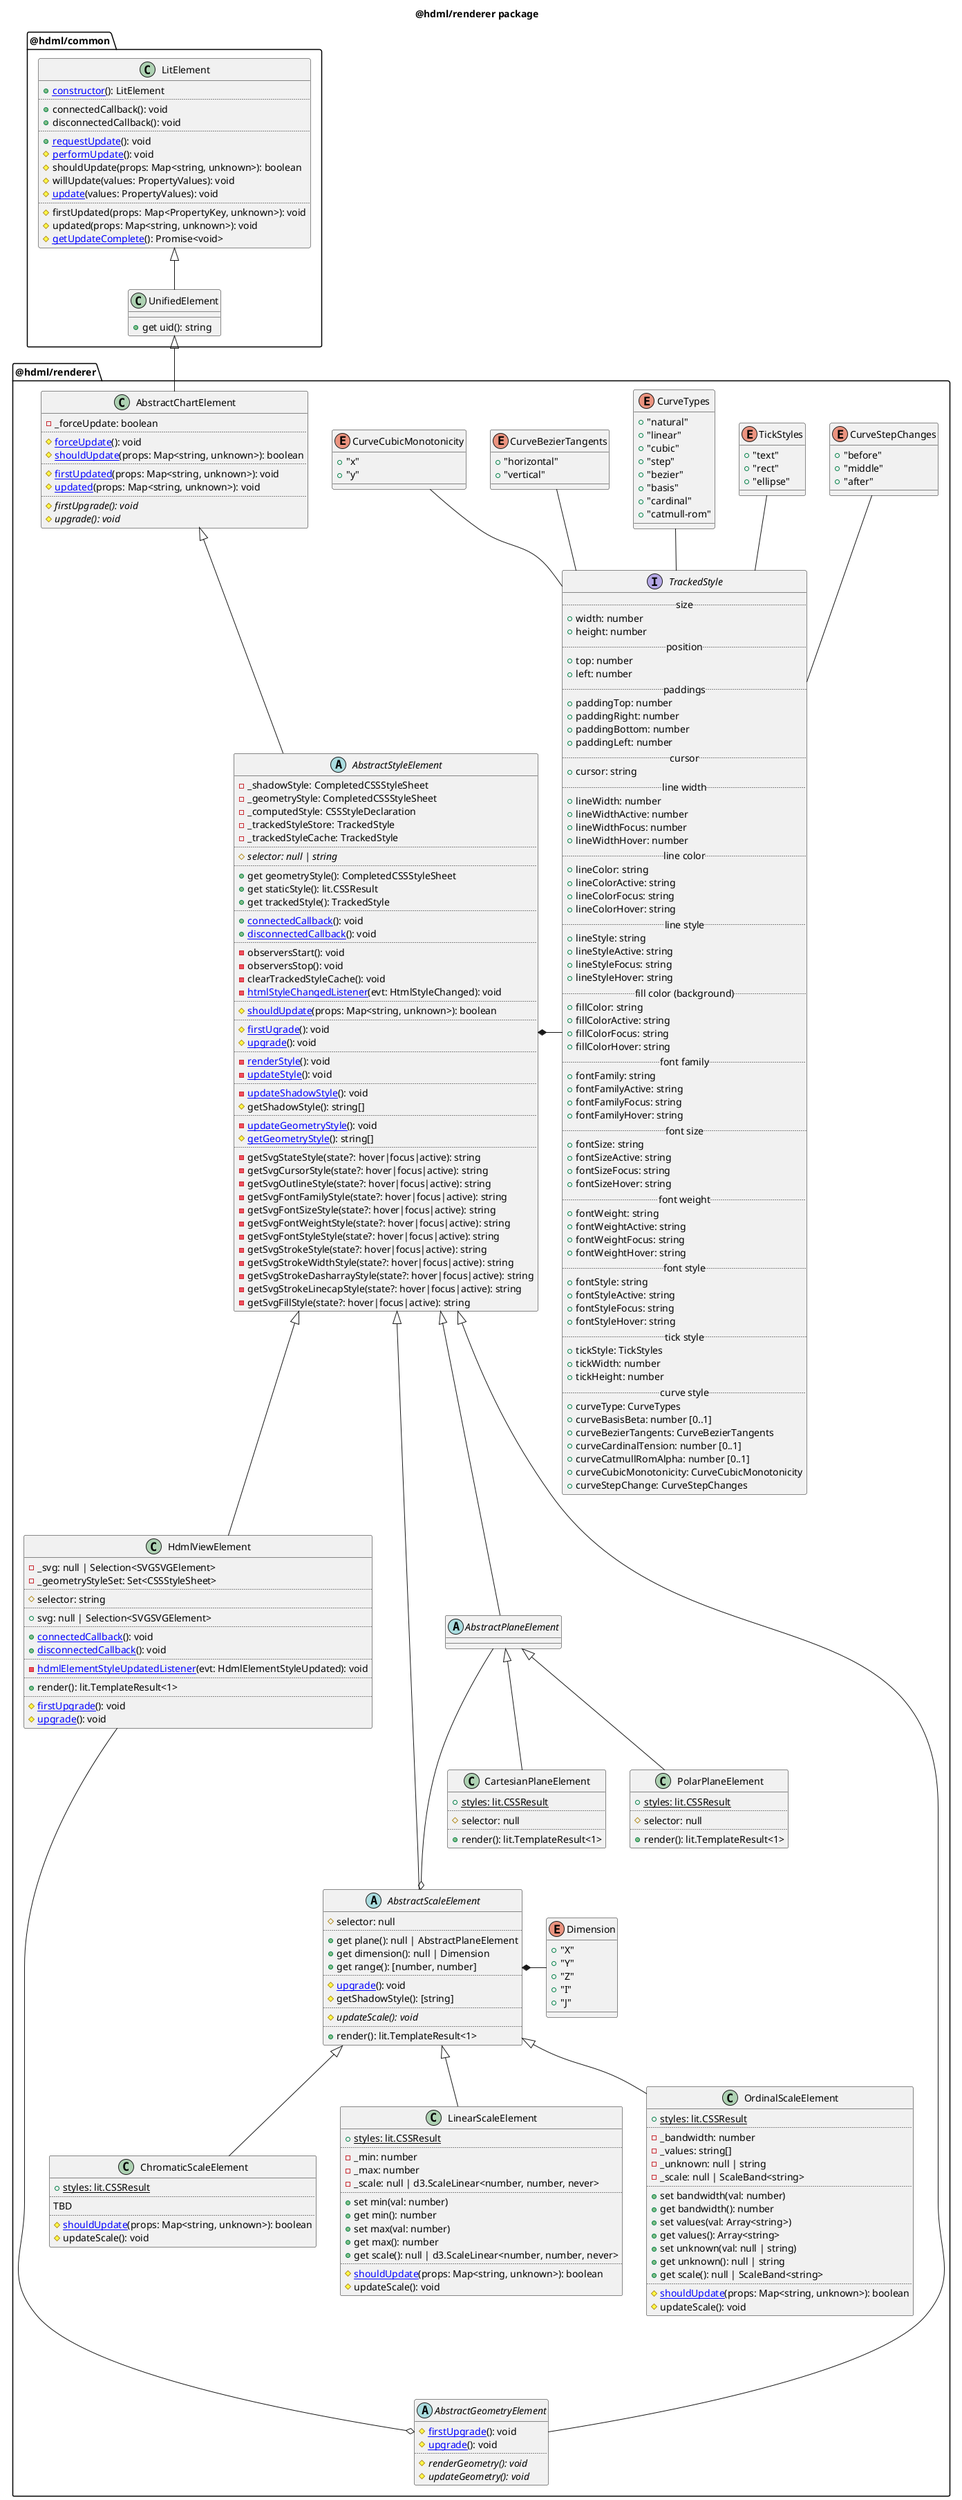 @startuml package
  title @hdml/renderer package

  package "@hdml/common" as common {
    class LitElement [[https://lit.dev/docs/api/LitElement/]] {
      +[[./LitElement_constructor.svg constructor]](): LitElement
      ..
      +connectedCallback(): void
      +disconnectedCallback(): void
      ..
      +[[./LitElement_requestUpdate.svg requestUpdate]](): void
      #[[./LitElement_performUpdate.svg performUpdate]](): void
      #shouldUpdate(props: Map<string, unknown>): boolean
      #willUpdate(values: PropertyValues): void
      #[[./LitElement_update.svg update]](values: PropertyValues): void
      ..
      #firstUpdated(props: Map<PropertyKey, unknown>): void
      #updated(props: Map<string, unknown>): void
      #[[./LitElement_getUpdateComplete.svg getUpdateComplete]](): Promise<void>
    }

    class UnifiedElement extends LitElement {
      +get uid(): string
    }
  }

  package "@hdml/renderer" as renderer {
    enum TickStyles {
      +"text"
      +"rect"
      +"ellipse"
    }

    enum CurveTypes {
      +"natural"
      +"linear"
      +"cubic"
      +"step"
      +"bezier"
      +"basis"
      +"cardinal"
      +"catmull-rom"
    }

    enum CurveBezierTangents {
      +"horizontal"
      +"vertical"
    }

    enum CurveCubicMonotonicity {
      +"x"
      +"y"
    }

    enum CurveStepChanges {
      +"before"
      +"middle"
      +"after"
    }

    interface TrackedStyle {
      ..size..
      +width: number
      +height: number
      ..position..
      +top: number
      +left: number
      ..paddings..
      +paddingTop: number
      +paddingRight: number
      +paddingBottom: number
      +paddingLeft: number
      ..cursor..
      +cursor: string
      ..line width..
      +lineWidth: number
      +lineWidthActive: number
      +lineWidthFocus: number
      +lineWidthHover: number
      ..line color..
      +lineColor: string
      +lineColorActive: string
      +lineColorFocus: string
      +lineColorHover: string
      ..line style..
      +lineStyle: string
      +lineStyleActive: string
      +lineStyleFocus: string
      +lineStyleHover: string
      ..fill color (background)..
      +fillColor: string
      +fillColorActive: string
      +fillColorFocus: string
      +fillColorHover: string
      ..font family..
      +fontFamily: string
      +fontFamilyActive: string
      +fontFamilyFocus: string
      +fontFamilyHover: string
      ..font size..
      +fontSize: string
      +fontSizeActive: string
      +fontSizeFocus: string
      +fontSizeHover: string
      ..font weight..
      +fontWeight: string
      +fontWeightActive: string
      +fontWeightFocus: string
      +fontWeightHover: string
      ..font style..
      +fontStyle: string
      +fontStyleActive: string
      +fontStyleFocus: string
      +fontStyleHover: string
      ..tick style..
      +tickStyle: TickStyles
      +tickWidth: number
      +tickHeight: number
      ..curve style..
      +curveType: CurveTypes
      +curveBasisBeta: number [0..1]
      +curveBezierTangents: CurveBezierTangents
      +curveCardinalTension: number [0..1]
      +curveCatmullRomAlpha: number [0..1]
      +curveCubicMonotonicity: CurveCubicMonotonicity
      +curveStepChange: CurveStepChanges
    }
    TickStyles -- TrackedStyle
    CurveTypes -- TrackedStyle
    CurveBezierTangents -- TrackedStyle
    CurveCubicMonotonicity -- TrackedStyle
    CurveStepChanges -- TrackedStyle

    class AbstractChartElement {
      -_forceUpdate: boolean
      ..
      #[[./AbstractChartElement_forceUpdate.svg forceUpdate]](): void
      #[[./AbstractChartElement_shouldUpdate.svg shouldUpdate]](props: Map<string, unknown>): boolean
      ..
      #[[./AbstractChartElement_firstUpdated.svg firstUpdated]](props: Map<string, unknown>): void
      #[[./AbstractChartElement_updated.svg updated]](props: Map<string, unknown>): void
      ..
      #{abstract} firstUpgrade(): void
      #{abstract} upgrade(): void
    }
    UnifiedElement <|-- AbstractChartElement

    abstract class AbstractStyleElement {
      -_shadowStyle: CompletedCSSStyleSheet
      -_geometryStyle: CompletedCSSStyleSheet
      -_computedStyle: CSSStyleDeclaration
      -_trackedStyleStore: TrackedStyle
      -_trackedStyleCache: TrackedStyle
      ..
      #{abstract} selector: null | string
      ..
      +get geometryStyle(): CompletedCSSStyleSheet
      +get staticStyle(): lit.CSSResult
      +get trackedStyle(): TrackedStyle
      ..
      +[[./AbstractStyleElement_connectedCallback.svg connectedCallback]](): void
      +[[./AbstractStyleElement_disconnectedCallback.svg disconnectedCallback]](): void
      ..
      -observersStart(): void
      -observersStop(): void
      -clearTrackedStyleCache(): void
      -[[./AbstractStyleElement_htmlStyleChangedListener.svg htmlStyleChangedListener]](evt: HtmlStyleChanged): void
      ..
      #[[./AbstractStyleElement_shouldUpdate.svg shouldUpdate]](props: Map<string, unknown>): boolean
      ..
      #[[./AbstractStyleElement_firstUpgrade.svg firstUgrade]](): void
      #[[./AbstractStyleElement_upgrade.svg upgrade]](): void
      ..
      -[[./AbstractStyleElement_renderStyle.svg renderStyle]](): void
      -[[./AbstractStyleElement_updateStyle.svg updateStyle]](): void
      ..
      -[[./AbstractStyleElement_updateShadowStyle.svg updateShadowStyle]](): void
      #getShadowStyle(): string[]
      ..
      -[[./AbstractStyleElement_updateGeometryStyle.svg updateGeometryStyle]](): void
      #[[./AbstractStyleElement_getGeometryStyle.svg getGeometryStyle]](): string[]
      ..
      -getSvgStateStyle(state?: hover|focus|active): string
      -getSvgCursorStyle(state?: hover|focus|active): string
      -getSvgOutlineStyle(state?: hover|focus|active): string
      -getSvgFontFamilyStyle(state?: hover|focus|active): string
      -getSvgFontSizeStyle(state?: hover|focus|active): string
      -getSvgFontWeightStyle(state?: hover|focus|active): string
      -getSvgFontStyleStyle(state?: hover|focus|active): string
      -getSvgStrokeStyle(state?: hover|focus|active): string
      -getSvgStrokeWidthStyle(state?: hover|focus|active): string
      -getSvgStrokeDasharrayStyle(state?: hover|focus|active): string
      -getSvgStrokeLinecapStyle(state?: hover|focus|active): string
      -getSvgFillStyle(state?: hover|focus|active): string
    }
    AbstractChartElement <|-- AbstractStyleElement
    AbstractStyleElement *- TrackedStyle

    class HdmlViewElement {
      -_svg: null | Selection<SVGSVGElement>
      -_geometryStyleSet: Set<CSSStyleSheet>
      ..
      #selector: string
      ..
      +svg: null | Selection<SVGSVGElement>
      ..
      +[[./HdmlViewElement_connectedCallback.svg connectedCallback]](): void
      +[[./HdmlViewElement_disconnectedCallback.svg disconnectedCallback]](): void
      ..
      -[[./HdmlViewElement_hdmlElementStyleUpdatedListener.svg hdmlElementStyleUpdatedListener]](evt: HdmlElementStyleUpdated): void
      ..
      +render(): lit.TemplateResult<1>
      ..
      #[[./HdmlViewElement_firstUpgrade.svg firstUpgrade]](): void
      #[[./HdmlViewElement_upgrade.svg upgrade]](): void
    }
    AbstractStyleElement <|-- HdmlViewElement

    abstract class AbstractPlaneElement
    AbstractStyleElement <|-- AbstractPlaneElement

    class CartesianPlaneElement {
      +{static} styles: lit.CSSResult
      ..
      #selector: null
      ..
      +render(): lit.TemplateResult<1>
    }
    AbstractPlaneElement <|-- CartesianPlaneElement

    class PolarPlaneElement {
      +{static} styles: lit.CSSResult
      ..
      #selector: null
      ..
      +render(): lit.TemplateResult<1>
    }
    AbstractPlaneElement <|-- PolarPlaneElement

    abstract class AbstractScaleElement {
      #selector: null
      ..
      +get plane(): null | AbstractPlaneElement
      +get dimension(): null | Dimension
      +get range(): [number, number]
      ..
      #[[./AbstractScaleElement_upgrade.svg upgrade]](): void
      #getShadowStyle(): [string]
      ..
      #{abstract} updateScale(): void
      ..
      +render(): lit.TemplateResult<1>
    }
    AbstractStyleElement <|---- AbstractScaleElement
    AbstractPlaneElement ---o AbstractScaleElement

    enum Dimension {
      +"X"
      +"Y"
      +"Z"
      +"I"
      +"J"
    }
    AbstractScaleElement *- Dimension

    class LinearScaleElement {
      +{static} styles: lit.CSSResult
      ..
      -_min: number
      -_max: number
      -_scale: null | d3.ScaleLinear<number, number, never>
      ..
      +set min(val: number)
      +get min(): number
      +set max(val: number)
      +get max(): number
      +get scale(): null | d3.ScaleLinear<number, number, never>
      ..
      #[[./LinearScaleElement_shouldUpdate.svg shouldUpdate]](props: Map<string, unknown>): boolean
      #updateScale(): void
    }
    AbstractScaleElement <|-- LinearScaleElement

    class OrdinalScaleElement {
      +{static} styles: lit.CSSResult
      ..
      -_bandwidth: number
      -_values: string[]
      -_unknown: null | string
      -_scale: null | ScaleBand<string>
      ..
      +set bandwidth(val: number)
      +get bandwidth(): number
      +set values(val: Array<string>)
      +get values(): Array<string>
      +set unknown(val: null | string)
      +get unknown(): null | string
      +get scale(): null | ScaleBand<string>
      ..
      #[[./OrdinalScaleElement_shouldUpdate.svg shouldUpdate]](props: Map<string, unknown>): boolean
      #updateScale(): void
    }
    AbstractScaleElement <|-- OrdinalScaleElement

    class ChromaticScaleElement {
      +{static} styles: lit.CSSResult
      ..
      TBD
      ..
      #[[./ChromaticScaleElement_shouldUpdate.svg shouldUpdate]](props: Map<string, unknown>): boolean
      #updateScale(): void
    }
    AbstractScaleElement <|-- ChromaticScaleElement

    abstract class AbstractGeometryElement {
      #[[./AbstractGeometryElement_firstUpgrade.svg firstUpgrade]](): void
      #[[./AbstractGeometryElement_upgrade.svg upgrade]](): void
      ..
      #{abstract} renderGeometry(): void
      #{abstract} updateGeometry(): void
    }
    AbstractStyleElement <|------ AbstractGeometryElement
    HdmlViewElement ------o AbstractGeometryElement
  }
@enduml

@startuml LitElement_constructor
  title LitElement#constructor()

  start
    :[[./LitElement_requestUpdate.svg this.requestUpdate()]] ]
  end
@enduml

@startuml LitElement_requestUpdate
  title LitElement#requestUpdate()

  start
    :Adding request to the queue,\nasync dequeue.|
    :[[./LitElement_performUpdate.svg this.performUpdate()]] ]
  end
@enduml

@startuml LitElement_performUpdate
  title LitElement#performUpdate()

  start

    group Update
      if (this.shouldUpdate()) then (yes)
        :this.willUpdate()]
        :[[./LitElement_update.svg this.update()]] ]
      endif
    end group

    group PostUpdate
      if (!this.hasUpdated) then (yes)
        :this.firstUpdated()]
      endif
      :this.updated()]
      :[[./LitElement_getUpdateComplete.svg this.getUpdateComplete()]] ]
    end group

  end
@enduml

@startuml LitElement_update
  title LitElement#update()

  start
    :Reflects property values to attributes.]
    :this.render()]
  end
@enduml

@startuml LitElement_getUpdateComplete
  title LitElement#getUpdateComplete()

  start
    :resolve(this.updateComplete)]
  end
@enduml

@startuml AbstractChartElement_forceUpdate
  title AbstractChartElement#forceUpdate()

  start
    :this._forceUpdate = true]
    :this.[[./LitElement_requestUpdate.svg requestUpdate]]()]
  end
@enduml

@startuml AbstractChartElement_shouldUpdate
  title AbstractChartElement#shouldUpdate()

  start
    if (this._forceUpdate === true) then (yes)
      :res = true]
    else (no)
      :res = false]
    endif
    :this._forceUpdate = false]
    :return res/
  end
@enduml

@startuml AbstractChartElement_firstUpdated
  title AbstractChartElement#firstUpdated()

  start
    :setTimeout(this.firstUpgrade)]
  end
@enduml

@startuml AbstractChartElement_updated
  title AbstractChartElement#updated()

  start
    :setTimeout(this.upgrade)]
  end
@enduml

@startuml AbstractStyleElement_firstUpgrade
  title AbstractStyleElement#firstUpgrade()

  start
    :this.[[./AbstractStyleElement_renderStyle.svg renderStyle]]()]
    :this.dispatchEvent("HdmlElementStyleAdded")]
  end
@enduml

@startuml AbstractStyleElement_upgrade
  title AbstractStyleElement#upgrade()

  start
    :this.[[./AbstractStyleElement_updateStyle.svg updateStyle]]()]
    :this.dispatchEvent("HdmlElementStyleUpdated")]
  end
@enduml

@startuml AbstractStyleElement_connectedCallback
  title AbstractStyleElement#connectedCallback()

  start
    :super.connectedCallback()]
    :window.addEventListener("HtmlStyleUpdated", this.[[./AbstractStyleElement_htmlStyleChangedListener.svg htmlStyleChangedListener]])]
    :this.observersStart()]
  end
@enduml

@startuml AbstractStyleElement_disconnectedCallback
  title AbstractStyleElement#disconnectedCallback()

  start
    :super.disconnectedCallback()]
    :window.removeEventListener("HtmlStyleUpdated", this.[[./AbstractStyleElement_htmlStyleChangedListener.svg htmlStyleChangedListener]])]
    :this.observersStop()]
  end
@enduml

@startuml AbstractStyleElement_htmlStyleChangedListener
  title AbstractStyleElement#htmlStyleChangedListener()

  start
    :this.clearTrackedStyleCache()]
    :this.[[./AbstractChartElement_forceUpdate.svg forceUpdate]]()]
  end
@enduml

@startuml AbstractStyleElement_shouldUpdate
  title AbstractStyleElement#shouldUpdate()

  start
    if (this._trackedStyleCache !== this._trackedStyleStore) then (yes)
      :return true/
    else (no)
      :return super.[[./AbstractChartElement_shouldUpdate.svg shouldUpdate]]() /
    endif
  end
@enduml

@startuml AbstractStyleElement_renderStyle
  title AbstractStyleElement#renderStyle()

  start
    :lit.adoptStyles(this.renderRoot, [this.staticStyle, ...this._shadowStyle])]
  end
@enduml

@startuml AbstractStyleElement_updateStyle
  title AbstractStyleElement#updateStyle()

  start
    :this._trackedStyleStore = ...this._trackedStyleCache]
    :this.[[./AbstractStyleElement_updateShadowStyle.svg updateShadowStyle]]()]
    :this.[[./AbstractStyleElement_updateGeometryStyle.svg updateGeometryStyle]]()]
  end
@enduml

@startuml AbstractStyleElement_updateShadowStyle
  title AbstractStyleElement#updateShadowStyle()

  start
    :styles = this.getShadowStyle()]
    while (i = this._shadowStyle.cssRules.length - 1; i >= 0; i--)
      :this._shadowStyle.deleteRule(i)]
    endwhile
    while (styles.forEach(rule))
      :this._shadowStyle.insertRule(rule)]
    endwhile
  end
@enduml

@startuml AbstractStyleElement_updateGeometryStyle
  title AbstractStyleElement#updateGeometryStyle()

  start
    :styles = this.[[./AbstractStyleElement_getGeometryStyle.svg getGeometryStyle]]()]
    while (i = this.geometryStyle.cssRules.length - 1; i >= 0; i--)
      :this.geometryStyle.deleteRule(i)]
    endwhile
    while (styles.forEach(rule))
      :this.geometryStyle.insertRule(rule)]
    endwhile
  end
@enduml

@startuml AbstractStyleElement_getGeometryStyle
  title AbstractStyleElement#getGeometryStyle()

  start
    :default = getSvgStateStyle()]
    :active = getSvgStateStyle("active")]
    :focus = getSvgStateStyle("focus")]
    :hover = getSvgStateStyle("hover")]
    :return [default, active, focus, hover] /
  end
@enduml

@startuml HdmlViewElement_connectedCallback
  title HdmlViewElement#connectedCallback()

  start
    :super.[[./AbstractStyleElement_connectedCallback.svg connectedCallback]]()]
    :window.addEventListener("HdmlElementStyleUpdated", this.[[./HdmlViewElement_hdmlElementStyleUpdatedListener.svg hdmlElementStyleUpdatedListener]])]
  end
@enduml

@startuml HdmlViewElement_disconnectedCallback
  title HdmlViewElement#disconnectedCallback()

  start
    :super.[[./AbstractStyleElement_disconnectedCallback.svg connectedCallback]]()]
    :window.removeEventListener("HdmlElementStyleUpdated", this.[[./HdmlViewElement_hdmlElementStyleUpdatedListener.svg hdmlElementStyleUpdatedListener]])]
  end
@enduml

@startuml HdmlViewElement_hdmlElementStyleUpdatedListener
  title HdmlViewElement#hdmlElementStyleUpdatedListener()

  start
    :evt/
    if (!this._geometryStyleSet.has(evt.target.geometryStyle))
      :this._geometryStyleSet.add(stylesheet)]
      :lit.adoptStyles(this.renderRoot, [this.staticStyle, ...this._geometryStyleSet.values()])]
    endif
  end
@enduml

@startuml HdmlViewElement_firstUpgrade
  title HdmlViewElement#firstUpgrade()

  start
    :super.[[./AbstractStyleElement_firstUpgrade.svg firstUpgrade]]()]
    :this._svg = select(this.renderRoot.querySelector("svg"))]
    :this.dispatchEvent("HdmlViewAdded")]
  end
@enduml

@startuml HdmlViewElement_upgrade
  title HdmlViewElement#upgrade()

  start
    :super.[[./AbstractStyleElement_upgrade.svg upgrade]]()]
    :this._svg.updateViewBox()]
    :this.dispatchEvent("HdmlViewUpdated")]
  end
@enduml

@startuml AbstractScaleElement_upgrade
  title AbstractScaleElement#upgrade()

  start
    :super.[[./AbstractStyleElement_upgrade.svg upgrade]]()]
    :this.updateScale()]
    :this.dispatchEvent("HdmlScaleUpdated")]
  end
@enduml

@startuml LinearScaleElement_shouldUpdate
  title LinearScaleElement#shouldUpdate()

  start
    if (this.min || this.max changed) then (yes)
      :return true/
    else (no)
      :return super.[[./AbstractStyleElement_shouldUpdate.svg shouldUpdate]]() /
    endif
  end
@enduml

@startuml OrdinalScaleElement_shouldUpdate
  title OrdinalScaleElement#shouldUpdate()

  start
    if (this.bandwidth || this.values || this.unknown changed) then (yes)
      :return true/
    else (no)
      :return super.[[./AbstractStyleElement_shouldUpdate.svg shouldUpdate]]() /
    endif
  end
@enduml

@startuml ChromaticScaleElement_shouldUpdate
  title ChromaticScaleElement#shouldUpdate()

  start
    if (TBD properties changed) then (yes)
      :return true/
    else (no)
      :return super.[[./AbstractStyleElement_shouldUpdate.svg shouldUpdate]]() /
    endif
  end
@enduml

@startuml AbstractGeometryElement_firstUpgrade
  title AbstractGeometryElement#firstUpgrade()

  start
    :super.[[./AbstractStyleElement_firstUpgrade.svg firstUpgrade]]()]
    :this.renderGeometry()]
    :this.dispatchEvent("HdmlElementGeometryAdded")]
  end
@enduml

@startuml AbstractGeometryElement_upgrade
  title AbstractGeometryElement#upgrade()

  start
    :super.[[./AbstractStyleElement_upgrade.svg upgrade]]()]
    :this.updateGeometry()]
    :this.dispatchEvent("HdmlElementGeometryUpdated")]
  end
@enduml